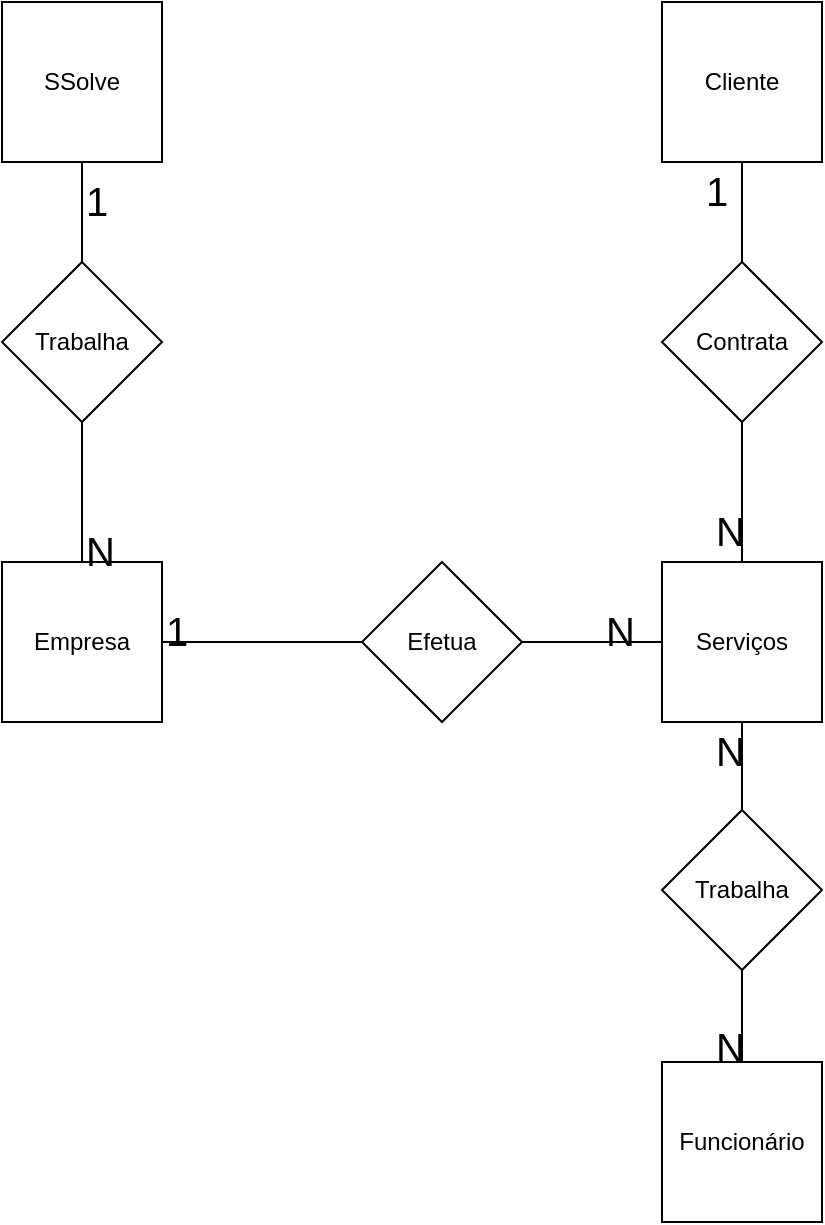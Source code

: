 <mxfile version="10.9.5" type="device"><diagram id="WwP-HgGwCQ0YXmNzjmZH" name="Modelo Conceitual"><mxGraphModel dx="926" dy="628" grid="1" gridSize="10" guides="1" tooltips="1" connect="1" arrows="1" fold="1" page="1" pageScale="1" pageWidth="827" pageHeight="1169" math="0" shadow="0"><root><mxCell id="0"/><mxCell id="1" parent="0"/><mxCell id="6bC1baxhnWW3joH8Witw-18" style="edgeStyle=orthogonalEdgeStyle;rounded=0;orthogonalLoop=1;jettySize=auto;html=1;exitX=1;exitY=0.5;exitDx=0;exitDy=0;entryX=0;entryY=0.5;entryDx=0;entryDy=0;endArrow=none;endFill=0;" parent="1" source="6bC1baxhnWW3joH8Witw-1" target="6bC1baxhnWW3joH8Witw-2" edge="1"><mxGeometry relative="1" as="geometry"/></mxCell><mxCell id="6bC1baxhnWW3joH8Witw-1" value="Empresa" style="whiteSpace=wrap;html=1;aspect=fixed;" parent="1" vertex="1"><mxGeometry x="150" y="460" width="80" height="80" as="geometry"/></mxCell><mxCell id="6bC1baxhnWW3joH8Witw-19" style="edgeStyle=orthogonalEdgeStyle;rounded=0;orthogonalLoop=1;jettySize=auto;html=1;exitX=1;exitY=0.5;exitDx=0;exitDy=0;entryX=0;entryY=0.5;entryDx=0;entryDy=0;endArrow=none;endFill=0;" parent="1" source="6bC1baxhnWW3joH8Witw-2" target="6bC1baxhnWW3joH8Witw-3" edge="1"><mxGeometry relative="1" as="geometry"/></mxCell><mxCell id="6bC1baxhnWW3joH8Witw-2" value="Efetua" style="rhombus;whiteSpace=wrap;html=1;" parent="1" vertex="1"><mxGeometry x="330" y="460" width="80" height="80" as="geometry"/></mxCell><mxCell id="6bC1baxhnWW3joH8Witw-14" style="edgeStyle=orthogonalEdgeStyle;rounded=0;orthogonalLoop=1;jettySize=auto;html=1;exitX=0.5;exitY=1;exitDx=0;exitDy=0;entryX=0.5;entryY=0;entryDx=0;entryDy=0;endArrow=none;endFill=0;" parent="1" source="6bC1baxhnWW3joH8Witw-3" target="6bC1baxhnWW3joH8Witw-11" edge="1"><mxGeometry relative="1" as="geometry"/></mxCell><mxCell id="6bC1baxhnWW3joH8Witw-3" value="Serviços&lt;br&gt;" style="whiteSpace=wrap;html=1;aspect=fixed;" parent="1" vertex="1"><mxGeometry x="480" y="460" width="80" height="80" as="geometry"/></mxCell><mxCell id="6bC1baxhnWW3joH8Witw-7" style="edgeStyle=orthogonalEdgeStyle;rounded=0;orthogonalLoop=1;jettySize=auto;html=1;exitX=0.5;exitY=1;exitDx=0;exitDy=0;entryX=0.5;entryY=0;entryDx=0;entryDy=0;endArrow=none;endFill=0;" parent="1" source="6bC1baxhnWW3joH8Witw-4" target="6bC1baxhnWW3joH8Witw-6" edge="1"><mxGeometry relative="1" as="geometry"><Array as="points"/></mxGeometry></mxCell><mxCell id="6bC1baxhnWW3joH8Witw-4" value="SSolve&lt;br&gt;" style="whiteSpace=wrap;html=1;aspect=fixed;" parent="1" vertex="1"><mxGeometry x="150" y="180" width="80" height="80" as="geometry"/></mxCell><mxCell id="6bC1baxhnWW3joH8Witw-5" value="Funcionário" style="whiteSpace=wrap;html=1;aspect=fixed;" parent="1" vertex="1"><mxGeometry x="480" y="710" width="80" height="80" as="geometry"/></mxCell><mxCell id="6bC1baxhnWW3joH8Witw-8" style="edgeStyle=orthogonalEdgeStyle;rounded=0;orthogonalLoop=1;jettySize=auto;html=1;exitX=0.5;exitY=1;exitDx=0;exitDy=0;endArrow=none;endFill=0;" parent="1" source="6bC1baxhnWW3joH8Witw-6" target="6bC1baxhnWW3joH8Witw-1" edge="1"><mxGeometry relative="1" as="geometry"/></mxCell><mxCell id="6bC1baxhnWW3joH8Witw-6" value="Trabalha" style="rhombus;whiteSpace=wrap;html=1;" parent="1" vertex="1"><mxGeometry x="150" y="310" width="80" height="80" as="geometry"/></mxCell><mxCell id="6bC1baxhnWW3joH8Witw-12" style="edgeStyle=orthogonalEdgeStyle;rounded=0;orthogonalLoop=1;jettySize=auto;html=1;exitX=0.5;exitY=1;exitDx=0;exitDy=0;endArrow=none;endFill=0;" parent="1" source="6bC1baxhnWW3joH8Witw-9" target="6bC1baxhnWW3joH8Witw-10" edge="1"><mxGeometry relative="1" as="geometry"/></mxCell><mxCell id="6bC1baxhnWW3joH8Witw-9" value="Cliente" style="whiteSpace=wrap;html=1;aspect=fixed;" parent="1" vertex="1"><mxGeometry x="480" y="180" width="80" height="80" as="geometry"/></mxCell><mxCell id="6bC1baxhnWW3joH8Witw-13" style="edgeStyle=orthogonalEdgeStyle;rounded=0;orthogonalLoop=1;jettySize=auto;html=1;exitX=0.5;exitY=1;exitDx=0;exitDy=0;entryX=0.5;entryY=0;entryDx=0;entryDy=0;endArrow=none;endFill=0;" parent="1" source="6bC1baxhnWW3joH8Witw-10" edge="1"><mxGeometry relative="1" as="geometry"><mxPoint x="520" y="410" as="targetPoint"/></mxGeometry></mxCell><mxCell id="6bC1baxhnWW3joH8Witw-30" style="edgeStyle=orthogonalEdgeStyle;rounded=0;orthogonalLoop=1;jettySize=auto;html=1;exitX=0.5;exitY=1;exitDx=0;exitDy=0;entryX=0.5;entryY=0;entryDx=0;entryDy=0;endArrow=none;endFill=0;" parent="1" source="6bC1baxhnWW3joH8Witw-10" target="6bC1baxhnWW3joH8Witw-3" edge="1"><mxGeometry relative="1" as="geometry"/></mxCell><mxCell id="6bC1baxhnWW3joH8Witw-10" value="Contrata" style="rhombus;whiteSpace=wrap;html=1;" parent="1" vertex="1"><mxGeometry x="480" y="310" width="80" height="80" as="geometry"/></mxCell><mxCell id="6bC1baxhnWW3joH8Witw-15" style="edgeStyle=orthogonalEdgeStyle;rounded=0;orthogonalLoop=1;jettySize=auto;html=1;exitX=0.5;exitY=1;exitDx=0;exitDy=0;entryX=0.5;entryY=0;entryDx=0;entryDy=0;endArrow=none;endFill=0;" parent="1" source="6bC1baxhnWW3joH8Witw-11" target="6bC1baxhnWW3joH8Witw-5" edge="1"><mxGeometry relative="1" as="geometry"/></mxCell><mxCell id="6bC1baxhnWW3joH8Witw-11" value="Trabalha" style="rhombus;whiteSpace=wrap;html=1;" parent="1" vertex="1"><mxGeometry x="480" y="584" width="80" height="80" as="geometry"/></mxCell><mxCell id="6bC1baxhnWW3joH8Witw-22" value="&lt;font style=&quot;font-size: 20px&quot;&gt;1&lt;/font&gt;" style="text;html=1;resizable=0;points=[];autosize=1;align=left;verticalAlign=top;spacingTop=-4;" parent="1" vertex="1"><mxGeometry x="190" y="265" width="30" height="20" as="geometry"/></mxCell><mxCell id="6bC1baxhnWW3joH8Witw-23" value="&lt;font style=&quot;font-size: 20px&quot;&gt;N&lt;/font&gt;" style="text;html=1;resizable=0;points=[];autosize=1;align=left;verticalAlign=top;spacingTop=-4;" parent="1" vertex="1"><mxGeometry x="190" y="440" width="30" height="20" as="geometry"/></mxCell><mxCell id="6bC1baxhnWW3joH8Witw-24" value="&lt;font style=&quot;font-size: 20px&quot;&gt;N&lt;/font&gt;" style="text;html=1;resizable=0;points=[];autosize=1;align=left;verticalAlign=top;spacingTop=-4;" parent="1" vertex="1"><mxGeometry x="450" y="480" width="30" height="20" as="geometry"/></mxCell><mxCell id="6bC1baxhnWW3joH8Witw-25" value="&lt;font style=&quot;font-size: 20px&quot;&gt;1&lt;/font&gt;" style="text;html=1;resizable=0;points=[];autosize=1;align=left;verticalAlign=top;spacingTop=-4;" parent="1" vertex="1"><mxGeometry x="230" y="480" width="30" height="20" as="geometry"/></mxCell><mxCell id="6bC1baxhnWW3joH8Witw-26" value="&lt;font style=&quot;font-size: 20px&quot;&gt;1&lt;br&gt;&lt;br&gt;&lt;/font&gt;" style="text;html=1;resizable=0;points=[];autosize=1;align=left;verticalAlign=top;spacingTop=-4;" parent="1" vertex="1"><mxGeometry x="500" y="260" width="30" height="40" as="geometry"/></mxCell><mxCell id="6bC1baxhnWW3joH8Witw-27" value="&lt;font style=&quot;font-size: 20px&quot;&gt;N&lt;/font&gt;" style="text;html=1;resizable=0;points=[];autosize=1;align=left;verticalAlign=top;spacingTop=-4;" parent="1" vertex="1"><mxGeometry x="505" y="430" width="30" height="20" as="geometry"/></mxCell><mxCell id="6bC1baxhnWW3joH8Witw-28" value="&lt;font style=&quot;font-size: 20px&quot;&gt;N&lt;/font&gt;" style="text;html=1;resizable=0;points=[];autosize=1;align=left;verticalAlign=top;spacingTop=-4;" parent="1" vertex="1"><mxGeometry x="505" y="688" width="30" height="20" as="geometry"/></mxCell><mxCell id="6bC1baxhnWW3joH8Witw-29" value="&lt;font style=&quot;font-size: 20px&quot;&gt;N&lt;/font&gt;" style="text;html=1;resizable=0;points=[];autosize=1;align=left;verticalAlign=top;spacingTop=-4;" parent="1" vertex="1"><mxGeometry x="505" y="540" width="30" height="20" as="geometry"/></mxCell></root></mxGraphModel></diagram><diagram id="J0ci0EsAVRbzUjUuBK9o" name="Modelo Lógico"><mxGraphModel dx="1154" dy="644" grid="1" gridSize="10" guides="1" tooltips="1" connect="1" arrows="1" fold="1" page="1" pageScale="1" pageWidth="827" pageHeight="1169" math="0" shadow="0"><root><mxCell id="P0BRqdT_fYFCrgOgd6ol-0"/><mxCell id="P0BRqdT_fYFCrgOgd6ol-1" parent="P0BRqdT_fYFCrgOgd6ol-0"/><mxCell id="P0BRqdT_fYFCrgOgd6ol-2" value="Funcionarios" style="swimlane;fontStyle=0;childLayout=stackLayout;horizontal=1;startSize=26;fillColor=#e0e0e0;horizontalStack=0;resizeParent=1;resizeParentMax=0;resizeLast=0;collapsible=1;marginBottom=0;swimlaneFillColor=#ffffff;align=center;fontSize=14;" parent="P0BRqdT_fYFCrgOgd6ol-1" vertex="1"><mxGeometry x="100" y="60" width="170" height="144" as="geometry"/></mxCell><mxCell id="P0BRqdT_fYFCrgOgd6ol-3" value="IdFuncionario : INT" style="shape=partialRectangle;top=0;left=0;right=0;bottom=1;align=left;verticalAlign=middle;fillColor=none;spacingLeft=34;spacingRight=4;overflow=hidden;rotatable=0;points=[[0,0.5],[1,0.5]];portConstraint=eastwest;dropTarget=0;fontStyle=5;fontSize=12;" parent="P0BRqdT_fYFCrgOgd6ol-2" vertex="1"><mxGeometry y="26" width="170" height="30" as="geometry"/></mxCell><mxCell id="P0BRqdT_fYFCrgOgd6ol-4" value="PK" style="shape=partialRectangle;top=0;left=0;bottom=0;fillColor=none;align=left;verticalAlign=middle;spacingLeft=4;spacingRight=4;overflow=hidden;rotatable=0;points=[];portConstraint=eastwest;part=1;fontSize=12;" parent="P0BRqdT_fYFCrgOgd6ol-3" vertex="1" connectable="0"><mxGeometry width="30" height="30" as="geometry"/></mxCell><mxCell id="P0BRqdT_fYFCrgOgd6ol-5" value="Nome : VARCHAR(255)" style="shape=partialRectangle;top=0;left=0;right=0;bottom=0;align=left;verticalAlign=top;fillColor=none;spacingLeft=34;spacingRight=4;overflow=hidden;rotatable=0;points=[[0,0.5],[1,0.5]];portConstraint=eastwest;dropTarget=0;fontSize=12;" parent="P0BRqdT_fYFCrgOgd6ol-2" vertex="1"><mxGeometry y="56" width="170" height="26" as="geometry"/></mxCell><mxCell id="P0BRqdT_fYFCrgOgd6ol-6" value="" style="shape=partialRectangle;top=0;left=0;bottom=0;fillColor=none;align=left;verticalAlign=top;spacingLeft=4;spacingRight=4;overflow=hidden;rotatable=0;points=[];portConstraint=eastwest;part=1;fontSize=12;" parent="P0BRqdT_fYFCrgOgd6ol-5" vertex="1" connectable="0"><mxGeometry width="30" height="26" as="geometry"/></mxCell><mxCell id="P0BRqdT_fYFCrgOgd6ol-7" value="" style="shape=partialRectangle;top=0;left=0;right=0;bottom=0;align=left;verticalAlign=top;fillColor=none;spacingLeft=34;spacingRight=4;overflow=hidden;rotatable=0;points=[[0,0.5],[1,0.5]];portConstraint=eastwest;dropTarget=0;fontSize=12;" parent="P0BRqdT_fYFCrgOgd6ol-2" vertex="1"><mxGeometry y="82" width="170" height="26" as="geometry"/></mxCell><mxCell id="P0BRqdT_fYFCrgOgd6ol-8" value="" style="shape=partialRectangle;top=0;left=0;bottom=0;fillColor=none;align=left;verticalAlign=top;spacingLeft=4;spacingRight=4;overflow=hidden;rotatable=0;points=[];portConstraint=eastwest;part=1;fontSize=12;" parent="P0BRqdT_fYFCrgOgd6ol-7" vertex="1" connectable="0"><mxGeometry width="30" height="26" as="geometry"/></mxCell><mxCell id="P0BRqdT_fYFCrgOgd6ol-9" value="" style="shape=partialRectangle;top=0;left=0;right=0;bottom=0;align=left;verticalAlign=top;fillColor=none;spacingLeft=34;spacingRight=4;overflow=hidden;rotatable=0;points=[[0,0.5],[1,0.5]];portConstraint=eastwest;dropTarget=0;fontSize=12;" parent="P0BRqdT_fYFCrgOgd6ol-2" vertex="1"><mxGeometry y="108" width="170" height="26" as="geometry"/></mxCell><mxCell id="P0BRqdT_fYFCrgOgd6ol-10" value="" style="shape=partialRectangle;top=0;left=0;bottom=0;fillColor=none;align=left;verticalAlign=top;spacingLeft=4;spacingRight=4;overflow=hidden;rotatable=0;points=[];portConstraint=eastwest;part=1;fontSize=12;" parent="P0BRqdT_fYFCrgOgd6ol-9" vertex="1" connectable="0"><mxGeometry width="30" height="26" as="geometry"/></mxCell><mxCell id="P0BRqdT_fYFCrgOgd6ol-11" value="" style="shape=partialRectangle;top=0;left=0;right=0;bottom=0;align=left;verticalAlign=top;fillColor=none;spacingLeft=34;spacingRight=4;overflow=hidden;rotatable=0;points=[[0,0.5],[1,0.5]];portConstraint=eastwest;dropTarget=0;fontSize=12;" parent="P0BRqdT_fYFCrgOgd6ol-2" vertex="1"><mxGeometry y="134" width="170" height="10" as="geometry"/></mxCell><mxCell id="P0BRqdT_fYFCrgOgd6ol-12" value="" style="shape=partialRectangle;top=0;left=0;bottom=0;fillColor=none;align=left;verticalAlign=top;spacingLeft=4;spacingRight=4;overflow=hidden;rotatable=0;points=[];portConstraint=eastwest;part=1;fontSize=12;" parent="P0BRqdT_fYFCrgOgd6ol-11" vertex="1" connectable="0"><mxGeometry width="30" height="10" as="geometry"/></mxCell><mxCell id="P0BRqdT_fYFCrgOgd6ol-13" value="Clientes" style="swimlane;fontStyle=0;childLayout=stackLayout;horizontal=1;startSize=26;fillColor=#e0e0e0;horizontalStack=0;resizeParent=1;resizeParentMax=0;resizeLast=0;collapsible=1;marginBottom=0;swimlaneFillColor=#ffffff;align=center;fontSize=14;" parent="P0BRqdT_fYFCrgOgd6ol-1" vertex="1"><mxGeometry x="540" y="293" width="190" height="222" as="geometry"/></mxCell><mxCell id="P0BRqdT_fYFCrgOgd6ol-14" value="IdCliente: INT" style="shape=partialRectangle;top=0;left=0;right=0;bottom=1;align=left;verticalAlign=middle;fillColor=none;spacingLeft=34;spacingRight=4;overflow=hidden;rotatable=0;points=[[0,0.5],[1,0.5]];portConstraint=eastwest;dropTarget=0;fontStyle=5;fontSize=12;" parent="P0BRqdT_fYFCrgOgd6ol-13" vertex="1"><mxGeometry y="26" width="190" height="30" as="geometry"/></mxCell><mxCell id="P0BRqdT_fYFCrgOgd6ol-15" value="PK" style="shape=partialRectangle;top=0;left=0;bottom=0;fillColor=none;align=left;verticalAlign=middle;spacingLeft=4;spacingRight=4;overflow=hidden;rotatable=0;points=[];portConstraint=eastwest;part=1;fontSize=12;" parent="P0BRqdT_fYFCrgOgd6ol-14" vertex="1" connectable="0"><mxGeometry width="30" height="30" as="geometry"/></mxCell><mxCell id="P0BRqdT_fYFCrgOgd6ol-16" value="Nome : VARCHAR(255)" style="shape=partialRectangle;top=0;left=0;right=0;bottom=0;align=left;verticalAlign=top;fillColor=none;spacingLeft=34;spacingRight=4;overflow=hidden;rotatable=0;points=[[0,0.5],[1,0.5]];portConstraint=eastwest;dropTarget=0;fontSize=12;" parent="P0BRqdT_fYFCrgOgd6ol-13" vertex="1"><mxGeometry y="56" width="190" height="26" as="geometry"/></mxCell><mxCell id="P0BRqdT_fYFCrgOgd6ol-17" value="" style="shape=partialRectangle;top=0;left=0;bottom=0;fillColor=none;align=left;verticalAlign=top;spacingLeft=4;spacingRight=4;overflow=hidden;rotatable=0;points=[];portConstraint=eastwest;part=1;fontSize=12;" parent="P0BRqdT_fYFCrgOgd6ol-16" vertex="1" connectable="0"><mxGeometry width="30" height="26" as="geometry"/></mxCell><mxCell id="P0BRqdT_fYFCrgOgd6ol-18" value="Endereço : Varchar(255)" style="shape=partialRectangle;top=0;left=0;right=0;bottom=0;align=left;verticalAlign=top;fillColor=none;spacingLeft=34;spacingRight=4;overflow=hidden;rotatable=0;points=[[0,0.5],[1,0.5]];portConstraint=eastwest;dropTarget=0;fontSize=12;" parent="P0BRqdT_fYFCrgOgd6ol-13" vertex="1"><mxGeometry y="82" width="190" height="26" as="geometry"/></mxCell><mxCell id="P0BRqdT_fYFCrgOgd6ol-19" value="" style="shape=partialRectangle;top=0;left=0;bottom=0;fillColor=none;align=left;verticalAlign=top;spacingLeft=4;spacingRight=4;overflow=hidden;rotatable=0;points=[];portConstraint=eastwest;part=1;fontSize=12;" parent="P0BRqdT_fYFCrgOgd6ol-18" vertex="1" connectable="0"><mxGeometry width="30" height="26" as="geometry"/></mxCell><mxCell id="P0BRqdT_fYFCrgOgd6ol-20" value="CPF: INT" style="shape=partialRectangle;top=0;left=0;right=0;bottom=0;align=left;verticalAlign=top;fillColor=none;spacingLeft=34;spacingRight=4;overflow=hidden;rotatable=0;points=[[0,0.5],[1,0.5]];portConstraint=eastwest;dropTarget=0;fontSize=12;" parent="P0BRqdT_fYFCrgOgd6ol-13" vertex="1"><mxGeometry y="108" width="190" height="26" as="geometry"/></mxCell><mxCell id="P0BRqdT_fYFCrgOgd6ol-21" value="" style="shape=partialRectangle;top=0;left=0;bottom=0;fillColor=none;align=left;verticalAlign=top;spacingLeft=4;spacingRight=4;overflow=hidden;rotatable=0;points=[];portConstraint=eastwest;part=1;fontSize=12;" parent="P0BRqdT_fYFCrgOgd6ol-20" vertex="1" connectable="0"><mxGeometry width="30" height="26" as="geometry"/></mxCell><mxCell id="P0BRqdT_fYFCrgOgd6ol-22" value="" style="shape=partialRectangle;top=0;left=0;right=0;bottom=0;align=left;verticalAlign=top;fillColor=none;spacingLeft=34;spacingRight=4;overflow=hidden;rotatable=0;points=[[0,0.5],[1,0.5]];portConstraint=eastwest;dropTarget=0;fontSize=12;" parent="P0BRqdT_fYFCrgOgd6ol-13" vertex="1"><mxGeometry y="134" width="190" height="10" as="geometry"/></mxCell><mxCell id="P0BRqdT_fYFCrgOgd6ol-23" value="" style="shape=partialRectangle;top=0;left=0;bottom=0;fillColor=none;align=left;verticalAlign=top;spacingLeft=4;spacingRight=4;overflow=hidden;rotatable=0;points=[];portConstraint=eastwest;part=1;fontSize=12;" parent="P0BRqdT_fYFCrgOgd6ol-22" vertex="1" connectable="0"><mxGeometry width="30" height="10" as="geometry"/></mxCell><mxCell id="P0BRqdT_fYFCrgOgd6ol-24" value="DataNascimento:DATE" style="shape=partialRectangle;top=0;left=0;right=0;bottom=0;align=left;verticalAlign=top;fillColor=none;spacingLeft=34;spacingRight=4;overflow=hidden;rotatable=0;points=[[0,0.5],[1,0.5]];portConstraint=eastwest;dropTarget=0;fontSize=12;" parent="P0BRqdT_fYFCrgOgd6ol-13" vertex="1"><mxGeometry y="144" width="190" height="26" as="geometry"/></mxCell><mxCell id="P0BRqdT_fYFCrgOgd6ol-25" value="" style="shape=partialRectangle;top=0;left=0;bottom=0;fillColor=none;align=left;verticalAlign=top;spacingLeft=4;spacingRight=4;overflow=hidden;rotatable=0;points=[];portConstraint=eastwest;part=1;fontSize=12;" parent="P0BRqdT_fYFCrgOgd6ol-24" vertex="1" connectable="0"><mxGeometry width="30" height="26" as="geometry"/></mxCell><mxCell id="P0BRqdT_fYFCrgOgd6ol-26" value="Email : Varchar(255)" style="shape=partialRectangle;top=0;left=0;right=0;bottom=0;align=left;verticalAlign=top;fillColor=none;spacingLeft=34;spacingRight=4;overflow=hidden;rotatable=0;points=[[0,0.5],[1,0.5]];portConstraint=eastwest;dropTarget=0;fontSize=12;" parent="P0BRqdT_fYFCrgOgd6ol-13" vertex="1"><mxGeometry y="170" width="190" height="26" as="geometry"/></mxCell><mxCell id="P0BRqdT_fYFCrgOgd6ol-27" value="" style="shape=partialRectangle;top=0;left=0;bottom=0;fillColor=none;align=left;verticalAlign=top;spacingLeft=4;spacingRight=4;overflow=hidden;rotatable=0;points=[];portConstraint=eastwest;part=1;fontSize=12;" parent="P0BRqdT_fYFCrgOgd6ol-26" vertex="1" connectable="0"><mxGeometry width="30" height="26" as="geometry"/></mxCell><mxCell id="P0BRqdT_fYFCrgOgd6ol-28" value="Telefone : INT" style="shape=partialRectangle;top=0;left=0;right=0;bottom=0;align=left;verticalAlign=top;fillColor=none;spacingLeft=34;spacingRight=4;overflow=hidden;rotatable=0;points=[[0,0.5],[1,0.5]];portConstraint=eastwest;dropTarget=0;fontSize=12;" parent="P0BRqdT_fYFCrgOgd6ol-13" vertex="1"><mxGeometry y="196" width="190" height="26" as="geometry"/></mxCell><mxCell id="P0BRqdT_fYFCrgOgd6ol-29" value="" style="shape=partialRectangle;top=0;left=0;bottom=0;fillColor=none;align=left;verticalAlign=top;spacingLeft=4;spacingRight=4;overflow=hidden;rotatable=0;points=[];portConstraint=eastwest;part=1;fontSize=12;" parent="P0BRqdT_fYFCrgOgd6ol-28" vertex="1" connectable="0"><mxGeometry width="30" height="26" as="geometry"/></mxCell><mxCell id="P0BRqdT_fYFCrgOgd6ol-30" value="Empresa" style="swimlane;fontStyle=0;childLayout=stackLayout;horizontal=1;startSize=26;fillColor=#e0e0e0;horizontalStack=0;resizeParent=1;resizeParentMax=0;resizeLast=0;collapsible=1;marginBottom=0;swimlaneFillColor=#ffffff;align=center;fontSize=14;" parent="P0BRqdT_fYFCrgOgd6ol-1" vertex="1"><mxGeometry x="510" y="54" width="230" height="186" as="geometry"/></mxCell><mxCell id="P0BRqdT_fYFCrgOgd6ol-31" value="IdEmpresa: INT" style="shape=partialRectangle;top=0;left=0;right=0;bottom=1;align=left;verticalAlign=middle;fillColor=none;spacingLeft=34;spacingRight=4;overflow=hidden;rotatable=0;points=[[0,0.5],[1,0.5]];portConstraint=eastwest;dropTarget=0;fontStyle=5;fontSize=12;" parent="P0BRqdT_fYFCrgOgd6ol-30" vertex="1"><mxGeometry y="26" width="230" height="30" as="geometry"/></mxCell><mxCell id="P0BRqdT_fYFCrgOgd6ol-32" value="PK" style="shape=partialRectangle;top=0;left=0;bottom=0;fillColor=none;align=left;verticalAlign=middle;spacingLeft=4;spacingRight=4;overflow=hidden;rotatable=0;points=[];portConstraint=eastwest;part=1;fontSize=12;" parent="P0BRqdT_fYFCrgOgd6ol-31" vertex="1" connectable="0"><mxGeometry width="30" height="30" as="geometry"/></mxCell><mxCell id="P0BRqdT_fYFCrgOgd6ol-33" value="NomeFantasia : VARCHAR(255)" style="shape=partialRectangle;top=0;left=0;right=0;bottom=0;align=left;verticalAlign=top;fillColor=none;spacingLeft=34;spacingRight=4;overflow=hidden;rotatable=0;points=[[0,0.5],[1,0.5]];portConstraint=eastwest;dropTarget=0;fontSize=12;" parent="P0BRqdT_fYFCrgOgd6ol-30" vertex="1"><mxGeometry y="56" width="230" height="26" as="geometry"/></mxCell><mxCell id="P0BRqdT_fYFCrgOgd6ol-34" value="" style="shape=partialRectangle;top=0;left=0;bottom=0;fillColor=none;align=left;verticalAlign=top;spacingLeft=4;spacingRight=4;overflow=hidden;rotatable=0;points=[];portConstraint=eastwest;part=1;fontSize=12;" parent="P0BRqdT_fYFCrgOgd6ol-33" vertex="1" connectable="0"><mxGeometry width="30" height="26" as="geometry"/></mxCell><mxCell id="P0BRqdT_fYFCrgOgd6ol-35" value="Endereço : Varchar(255)" style="shape=partialRectangle;top=0;left=0;right=0;bottom=0;align=left;verticalAlign=top;fillColor=none;spacingLeft=34;spacingRight=4;overflow=hidden;rotatable=0;points=[[0,0.5],[1,0.5]];portConstraint=eastwest;dropTarget=0;fontSize=12;" parent="P0BRqdT_fYFCrgOgd6ol-30" vertex="1"><mxGeometry y="82" width="230" height="26" as="geometry"/></mxCell><mxCell id="P0BRqdT_fYFCrgOgd6ol-36" value="" style="shape=partialRectangle;top=0;left=0;bottom=0;fillColor=none;align=left;verticalAlign=top;spacingLeft=4;spacingRight=4;overflow=hidden;rotatable=0;points=[];portConstraint=eastwest;part=1;fontSize=12;" parent="P0BRqdT_fYFCrgOgd6ol-35" vertex="1" connectable="0"><mxGeometry width="30" height="26" as="geometry"/></mxCell><mxCell id="P0BRqdT_fYFCrgOgd6ol-37" value="CNPJ : INT" style="shape=partialRectangle;top=0;left=0;right=0;bottom=0;align=left;verticalAlign=top;fillColor=none;spacingLeft=34;spacingRight=4;overflow=hidden;rotatable=0;points=[[0,0.5],[1,0.5]];portConstraint=eastwest;dropTarget=0;fontSize=12;" parent="P0BRqdT_fYFCrgOgd6ol-30" vertex="1"><mxGeometry y="108" width="230" height="26" as="geometry"/></mxCell><mxCell id="P0BRqdT_fYFCrgOgd6ol-38" value="" style="shape=partialRectangle;top=0;left=0;bottom=0;fillColor=none;align=left;verticalAlign=top;spacingLeft=4;spacingRight=4;overflow=hidden;rotatable=0;points=[];portConstraint=eastwest;part=1;fontSize=12;" parent="P0BRqdT_fYFCrgOgd6ol-37" vertex="1" connectable="0"><mxGeometry width="30" height="26" as="geometry"/></mxCell><mxCell id="P0BRqdT_fYFCrgOgd6ol-41" value="Razão Social: Varchar(255)" style="shape=partialRectangle;top=0;left=0;right=0;bottom=0;align=left;verticalAlign=top;fillColor=none;spacingLeft=34;spacingRight=4;overflow=hidden;rotatable=0;points=[[0,0.5],[1,0.5]];portConstraint=eastwest;dropTarget=0;fontSize=12;" parent="P0BRqdT_fYFCrgOgd6ol-30" vertex="1"><mxGeometry y="134" width="230" height="26" as="geometry"/></mxCell><mxCell id="P0BRqdT_fYFCrgOgd6ol-42" value="" style="shape=partialRectangle;top=0;left=0;bottom=0;fillColor=none;align=left;verticalAlign=top;spacingLeft=4;spacingRight=4;overflow=hidden;rotatable=0;points=[];portConstraint=eastwest;part=1;fontSize=12;" parent="P0BRqdT_fYFCrgOgd6ol-41" vertex="1" connectable="0"><mxGeometry width="30" height="26" as="geometry"/></mxCell><mxCell id="P0BRqdT_fYFCrgOgd6ol-43" value="Telefone : INT" style="shape=partialRectangle;top=0;left=0;right=0;bottom=0;align=left;verticalAlign=top;fillColor=none;spacingLeft=34;spacingRight=4;overflow=hidden;rotatable=0;points=[[0,0.5],[1,0.5]];portConstraint=eastwest;dropTarget=0;fontSize=12;" parent="P0BRqdT_fYFCrgOgd6ol-30" vertex="1"><mxGeometry y="160" width="230" height="26" as="geometry"/></mxCell><mxCell id="P0BRqdT_fYFCrgOgd6ol-44" value="" style="shape=partialRectangle;top=0;left=0;bottom=0;fillColor=none;align=left;verticalAlign=top;spacingLeft=4;spacingRight=4;overflow=hidden;rotatable=0;points=[];portConstraint=eastwest;part=1;fontSize=12;" parent="P0BRqdT_fYFCrgOgd6ol-43" vertex="1" connectable="0"><mxGeometry width="30" height="26" as="geometry"/></mxCell><mxCell id="P0BRqdT_fYFCrgOgd6ol-47" value="Serviços" style="swimlane;fontStyle=0;childLayout=stackLayout;horizontal=1;startSize=26;fillColor=#e0e0e0;horizontalStack=0;resizeParent=1;resizeParentMax=0;resizeLast=0;collapsible=1;marginBottom=0;swimlaneFillColor=#ffffff;align=center;fontSize=14;" parent="P0BRqdT_fYFCrgOgd6ol-1" vertex="1"><mxGeometry x="100" y="224" width="170" height="238" as="geometry"/></mxCell><mxCell id="P0BRqdT_fYFCrgOgd6ol-48" value="IdServiços: INT" style="shape=partialRectangle;top=0;left=0;right=0;bottom=1;align=left;verticalAlign=middle;fillColor=none;spacingLeft=34;spacingRight=4;overflow=hidden;rotatable=0;points=[[0,0.5],[1,0.5]];portConstraint=eastwest;dropTarget=0;fontStyle=5;fontSize=12;" parent="P0BRqdT_fYFCrgOgd6ol-47" vertex="1"><mxGeometry y="26" width="170" height="30" as="geometry"/></mxCell><mxCell id="P0BRqdT_fYFCrgOgd6ol-49" value="PK" style="shape=partialRectangle;top=0;left=0;bottom=0;fillColor=none;align=left;verticalAlign=middle;spacingLeft=4;spacingRight=4;overflow=hidden;rotatable=0;points=[];portConstraint=eastwest;part=1;fontSize=12;" parent="P0BRqdT_fYFCrgOgd6ol-48" vertex="1" connectable="0"><mxGeometry width="30" height="30" as="geometry"/></mxCell><mxCell id="P0BRqdT_fYFCrgOgd6ol-50" value="IdCliente : INT" style="shape=partialRectangle;top=0;left=0;right=0;bottom=0;align=left;verticalAlign=top;fillColor=none;spacingLeft=34;spacingRight=4;overflow=hidden;rotatable=0;points=[[0,0.5],[1,0.5]];portConstraint=eastwest;dropTarget=0;fontSize=12;" parent="P0BRqdT_fYFCrgOgd6ol-47" vertex="1"><mxGeometry y="56" width="170" height="26" as="geometry"/></mxCell><mxCell id="P0BRqdT_fYFCrgOgd6ol-51" value="FK" style="shape=partialRectangle;top=0;left=0;bottom=0;fillColor=none;align=left;verticalAlign=top;spacingLeft=4;spacingRight=4;overflow=hidden;rotatable=0;points=[];portConstraint=eastwest;part=1;fontSize=12;" parent="P0BRqdT_fYFCrgOgd6ol-50" vertex="1" connectable="0"><mxGeometry width="30" height="26" as="geometry"/></mxCell><mxCell id="P0BRqdT_fYFCrgOgd6ol-52" value="Cômodo : Varchar(255)" style="shape=partialRectangle;top=0;left=0;right=0;bottom=0;align=left;verticalAlign=top;fillColor=none;spacingLeft=34;spacingRight=4;overflow=hidden;rotatable=0;points=[[0,0.5],[1,0.5]];portConstraint=eastwest;dropTarget=0;fontSize=12;" parent="P0BRqdT_fYFCrgOgd6ol-47" vertex="1"><mxGeometry y="82" width="170" height="26" as="geometry"/></mxCell><mxCell id="P0BRqdT_fYFCrgOgd6ol-53" value="" style="shape=partialRectangle;top=0;left=0;bottom=0;fillColor=none;align=left;verticalAlign=top;spacingLeft=4;spacingRight=4;overflow=hidden;rotatable=0;points=[];portConstraint=eastwest;part=1;fontSize=12;" parent="P0BRqdT_fYFCrgOgd6ol-52" vertex="1" connectable="0"><mxGeometry width="30" height="26" as="geometry"/></mxCell><mxCell id="P0BRqdT_fYFCrgOgd6ol-54" value="Preço: INT" style="shape=partialRectangle;top=0;left=0;right=0;bottom=0;align=left;verticalAlign=top;fillColor=none;spacingLeft=34;spacingRight=4;overflow=hidden;rotatable=0;points=[[0,0.5],[1,0.5]];portConstraint=eastwest;dropTarget=0;fontSize=12;" parent="P0BRqdT_fYFCrgOgd6ol-47" vertex="1"><mxGeometry y="108" width="170" height="26" as="geometry"/></mxCell><mxCell id="P0BRqdT_fYFCrgOgd6ol-55" value="" style="shape=partialRectangle;top=0;left=0;bottom=0;fillColor=none;align=left;verticalAlign=top;spacingLeft=4;spacingRight=4;overflow=hidden;rotatable=0;points=[];portConstraint=eastwest;part=1;fontSize=12;" parent="P0BRqdT_fYFCrgOgd6ol-54" vertex="1" connectable="0"><mxGeometry width="30" height="26" as="geometry"/></mxCell><mxCell id="P0BRqdT_fYFCrgOgd6ol-58" value="Descrição : TEXT" style="shape=partialRectangle;top=0;left=0;right=0;bottom=0;align=left;verticalAlign=top;fillColor=none;spacingLeft=34;spacingRight=4;overflow=hidden;rotatable=0;points=[[0,0.5],[1,0.5]];portConstraint=eastwest;dropTarget=0;fontSize=12;" parent="P0BRqdT_fYFCrgOgd6ol-47" vertex="1"><mxGeometry y="134" width="170" height="26" as="geometry"/></mxCell><mxCell id="P0BRqdT_fYFCrgOgd6ol-59" value="" style="shape=partialRectangle;top=0;left=0;bottom=0;fillColor=none;align=left;verticalAlign=top;spacingLeft=4;spacingRight=4;overflow=hidden;rotatable=0;points=[];portConstraint=eastwest;part=1;fontSize=12;" parent="P0BRqdT_fYFCrgOgd6ol-58" vertex="1" connectable="0"><mxGeometry width="30" height="26" as="geometry"/></mxCell><mxCell id="P0BRqdT_fYFCrgOgd6ol-60" value="DataInicio: Date" style="shape=partialRectangle;top=0;left=0;right=0;bottom=0;align=left;verticalAlign=top;fillColor=none;spacingLeft=34;spacingRight=4;overflow=hidden;rotatable=0;points=[[0,0.5],[1,0.5]];portConstraint=eastwest;dropTarget=0;fontSize=12;" parent="P0BRqdT_fYFCrgOgd6ol-47" vertex="1"><mxGeometry y="160" width="170" height="26" as="geometry"/></mxCell><mxCell id="P0BRqdT_fYFCrgOgd6ol-61" value="" style="shape=partialRectangle;top=0;left=0;bottom=0;fillColor=none;align=left;verticalAlign=top;spacingLeft=4;spacingRight=4;overflow=hidden;rotatable=0;points=[];portConstraint=eastwest;part=1;fontSize=12;" parent="P0BRqdT_fYFCrgOgd6ol-60" vertex="1" connectable="0"><mxGeometry width="30" height="26" as="geometry"/></mxCell><mxCell id="P0BRqdT_fYFCrgOgd6ol-62" value="DataTermino : DATE" style="shape=partialRectangle;top=0;left=0;right=0;bottom=0;align=left;verticalAlign=top;fillColor=none;spacingLeft=34;spacingRight=4;overflow=hidden;rotatable=0;points=[[0,0.5],[1,0.5]];portConstraint=eastwest;dropTarget=0;fontSize=12;" parent="P0BRqdT_fYFCrgOgd6ol-47" vertex="1"><mxGeometry y="186" width="170" height="26" as="geometry"/></mxCell><mxCell id="P0BRqdT_fYFCrgOgd6ol-63" value="" style="shape=partialRectangle;top=0;left=0;bottom=0;fillColor=none;align=left;verticalAlign=top;spacingLeft=4;spacingRight=4;overflow=hidden;rotatable=0;points=[];portConstraint=eastwest;part=1;fontSize=12;" parent="P0BRqdT_fYFCrgOgd6ol-62" vertex="1" connectable="0"><mxGeometry width="30" height="26" as="geometry"/></mxCell><mxCell id="P0BRqdT_fYFCrgOgd6ol-64" value="IdEmpresa : INT" style="shape=partialRectangle;top=0;left=0;right=0;bottom=0;align=left;verticalAlign=top;fillColor=none;spacingLeft=34;spacingRight=4;overflow=hidden;rotatable=0;points=[[0,0.5],[1,0.5]];portConstraint=eastwest;dropTarget=0;fontSize=12;" parent="P0BRqdT_fYFCrgOgd6ol-47" vertex="1"><mxGeometry y="212" width="170" height="26" as="geometry"/></mxCell><mxCell id="P0BRqdT_fYFCrgOgd6ol-65" value="FK" style="shape=partialRectangle;top=0;left=0;bottom=0;fillColor=none;align=left;verticalAlign=top;spacingLeft=4;spacingRight=4;overflow=hidden;rotatable=0;points=[];portConstraint=eastwest;part=1;fontSize=12;" parent="P0BRqdT_fYFCrgOgd6ol-64" vertex="1" connectable="0"><mxGeometry width="30" height="26" as="geometry"/></mxCell><mxCell id="P0BRqdT_fYFCrgOgd6ol-66" style="edgeStyle=orthogonalEdgeStyle;rounded=0;orthogonalLoop=1;jettySize=auto;html=1;exitX=0;exitY=0.5;exitDx=0;exitDy=0;entryX=1;entryY=0.5;entryDx=0;entryDy=0;endArrow=none;endFill=0;" parent="P0BRqdT_fYFCrgOgd6ol-1" source="P0BRqdT_fYFCrgOgd6ol-14" target="P0BRqdT_fYFCrgOgd6ol-50" edge="1"><mxGeometry relative="1" as="geometry"/></mxCell><mxCell id="P0BRqdT_fYFCrgOgd6ol-67" style="edgeStyle=orthogonalEdgeStyle;rounded=0;orthogonalLoop=1;jettySize=auto;html=1;exitX=1;exitY=0.5;exitDx=0;exitDy=0;entryX=0;entryY=0.5;entryDx=0;entryDy=0;endArrow=none;endFill=0;" parent="P0BRqdT_fYFCrgOgd6ol-1" source="P0BRqdT_fYFCrgOgd6ol-64" target="P0BRqdT_fYFCrgOgd6ol-31" edge="1"><mxGeometry relative="1" as="geometry"/></mxCell><mxCell id="t9lgssAhWzfzAYIObP8_-0" value="Funcionarios/Serviços" style="swimlane;fontStyle=0;childLayout=stackLayout;horizontal=1;startSize=26;fillColor=#e0e0e0;horizontalStack=0;resizeParent=1;resizeParentMax=0;resizeLast=0;collapsible=1;marginBottom=0;swimlaneFillColor=#ffffff;align=center;fontSize=14;" vertex="1" parent="P0BRqdT_fYFCrgOgd6ol-1"><mxGeometry x="310" y="480" width="170" height="144" as="geometry"/></mxCell><mxCell id="t9lgssAhWzfzAYIObP8_-1" value="IdFuncionario : INT" style="shape=partialRectangle;top=0;left=0;right=0;bottom=1;align=left;verticalAlign=middle;fillColor=none;spacingLeft=34;spacingRight=4;overflow=hidden;rotatable=0;points=[[0,0.5],[1,0.5]];portConstraint=eastwest;dropTarget=0;fontStyle=5;fontSize=12;" vertex="1" parent="t9lgssAhWzfzAYIObP8_-0"><mxGeometry y="26" width="170" height="30" as="geometry"/></mxCell><mxCell id="t9lgssAhWzfzAYIObP8_-2" value="FK" style="shape=partialRectangle;top=0;left=0;bottom=0;fillColor=none;align=left;verticalAlign=middle;spacingLeft=4;spacingRight=4;overflow=hidden;rotatable=0;points=[];portConstraint=eastwest;part=1;fontSize=12;" vertex="1" connectable="0" parent="t9lgssAhWzfzAYIObP8_-1"><mxGeometry width="30" height="30" as="geometry"/></mxCell><mxCell id="t9lgssAhWzfzAYIObP8_-3" value="IdServiços : INT" style="shape=partialRectangle;top=0;left=0;right=0;bottom=0;align=left;verticalAlign=top;fillColor=none;spacingLeft=34;spacingRight=4;overflow=hidden;rotatable=0;points=[[0,0.5],[1,0.5]];portConstraint=eastwest;dropTarget=0;fontSize=12;" vertex="1" parent="t9lgssAhWzfzAYIObP8_-0"><mxGeometry y="56" width="170" height="26" as="geometry"/></mxCell><mxCell id="t9lgssAhWzfzAYIObP8_-4" value="FK" style="shape=partialRectangle;top=0;left=0;bottom=0;fillColor=none;align=left;verticalAlign=top;spacingLeft=4;spacingRight=4;overflow=hidden;rotatable=0;points=[];portConstraint=eastwest;part=1;fontSize=12;" vertex="1" connectable="0" parent="t9lgssAhWzfzAYIObP8_-3"><mxGeometry width="30" height="26" as="geometry"/></mxCell><mxCell id="t9lgssAhWzfzAYIObP8_-5" value="" style="shape=partialRectangle;top=0;left=0;right=0;bottom=0;align=left;verticalAlign=top;fillColor=none;spacingLeft=34;spacingRight=4;overflow=hidden;rotatable=0;points=[[0,0.5],[1,0.5]];portConstraint=eastwest;dropTarget=0;fontSize=12;" vertex="1" parent="t9lgssAhWzfzAYIObP8_-0"><mxGeometry y="82" width="170" height="26" as="geometry"/></mxCell><mxCell id="t9lgssAhWzfzAYIObP8_-6" value="" style="shape=partialRectangle;top=0;left=0;bottom=0;fillColor=none;align=left;verticalAlign=top;spacingLeft=4;spacingRight=4;overflow=hidden;rotatable=0;points=[];portConstraint=eastwest;part=1;fontSize=12;" vertex="1" connectable="0" parent="t9lgssAhWzfzAYIObP8_-5"><mxGeometry width="30" height="26" as="geometry"/></mxCell><mxCell id="t9lgssAhWzfzAYIObP8_-7" value="" style="shape=partialRectangle;top=0;left=0;right=0;bottom=0;align=left;verticalAlign=top;fillColor=none;spacingLeft=34;spacingRight=4;overflow=hidden;rotatable=0;points=[[0,0.5],[1,0.5]];portConstraint=eastwest;dropTarget=0;fontSize=12;" vertex="1" parent="t9lgssAhWzfzAYIObP8_-0"><mxGeometry y="108" width="170" height="26" as="geometry"/></mxCell><mxCell id="t9lgssAhWzfzAYIObP8_-8" value="" style="shape=partialRectangle;top=0;left=0;bottom=0;fillColor=none;align=left;verticalAlign=top;spacingLeft=4;spacingRight=4;overflow=hidden;rotatable=0;points=[];portConstraint=eastwest;part=1;fontSize=12;" vertex="1" connectable="0" parent="t9lgssAhWzfzAYIObP8_-7"><mxGeometry width="30" height="26" as="geometry"/></mxCell><mxCell id="t9lgssAhWzfzAYIObP8_-9" value="" style="shape=partialRectangle;top=0;left=0;right=0;bottom=0;align=left;verticalAlign=top;fillColor=none;spacingLeft=34;spacingRight=4;overflow=hidden;rotatable=0;points=[[0,0.5],[1,0.5]];portConstraint=eastwest;dropTarget=0;fontSize=12;" vertex="1" parent="t9lgssAhWzfzAYIObP8_-0"><mxGeometry y="134" width="170" height="10" as="geometry"/></mxCell><mxCell id="t9lgssAhWzfzAYIObP8_-10" value="" style="shape=partialRectangle;top=0;left=0;bottom=0;fillColor=none;align=left;verticalAlign=top;spacingLeft=4;spacingRight=4;overflow=hidden;rotatable=0;points=[];portConstraint=eastwest;part=1;fontSize=12;" vertex="1" connectable="0" parent="t9lgssAhWzfzAYIObP8_-9"><mxGeometry width="30" height="10" as="geometry"/></mxCell><mxCell id="t9lgssAhWzfzAYIObP8_-11" style="rounded=0;orthogonalLoop=1;jettySize=auto;html=1;exitX=1;exitY=0.5;exitDx=0;exitDy=0;entryX=1;entryY=0.5;entryDx=0;entryDy=0;edgeStyle=orthogonalEdgeStyle;endArrow=none;endFill=0;" edge="1" parent="P0BRqdT_fYFCrgOgd6ol-1" source="t9lgssAhWzfzAYIObP8_-1" target="P0BRqdT_fYFCrgOgd6ol-3"><mxGeometry relative="1" as="geometry"><Array as="points"><mxPoint x="490" y="521"/><mxPoint x="490" y="170"/><mxPoint x="300" y="170"/><mxPoint x="300" y="101"/></Array></mxGeometry></mxCell><mxCell id="t9lgssAhWzfzAYIObP8_-13" style="edgeStyle=orthogonalEdgeStyle;rounded=0;orthogonalLoop=1;jettySize=auto;html=1;exitX=0;exitY=0.5;exitDx=0;exitDy=0;entryX=1;entryY=0.5;entryDx=0;entryDy=0;endArrow=none;endFill=0;" edge="1" parent="P0BRqdT_fYFCrgOgd6ol-1" source="t9lgssAhWzfzAYIObP8_-3" target="P0BRqdT_fYFCrgOgd6ol-48"><mxGeometry relative="1" as="geometry"/></mxCell></root></mxGraphModel></diagram></mxfile>